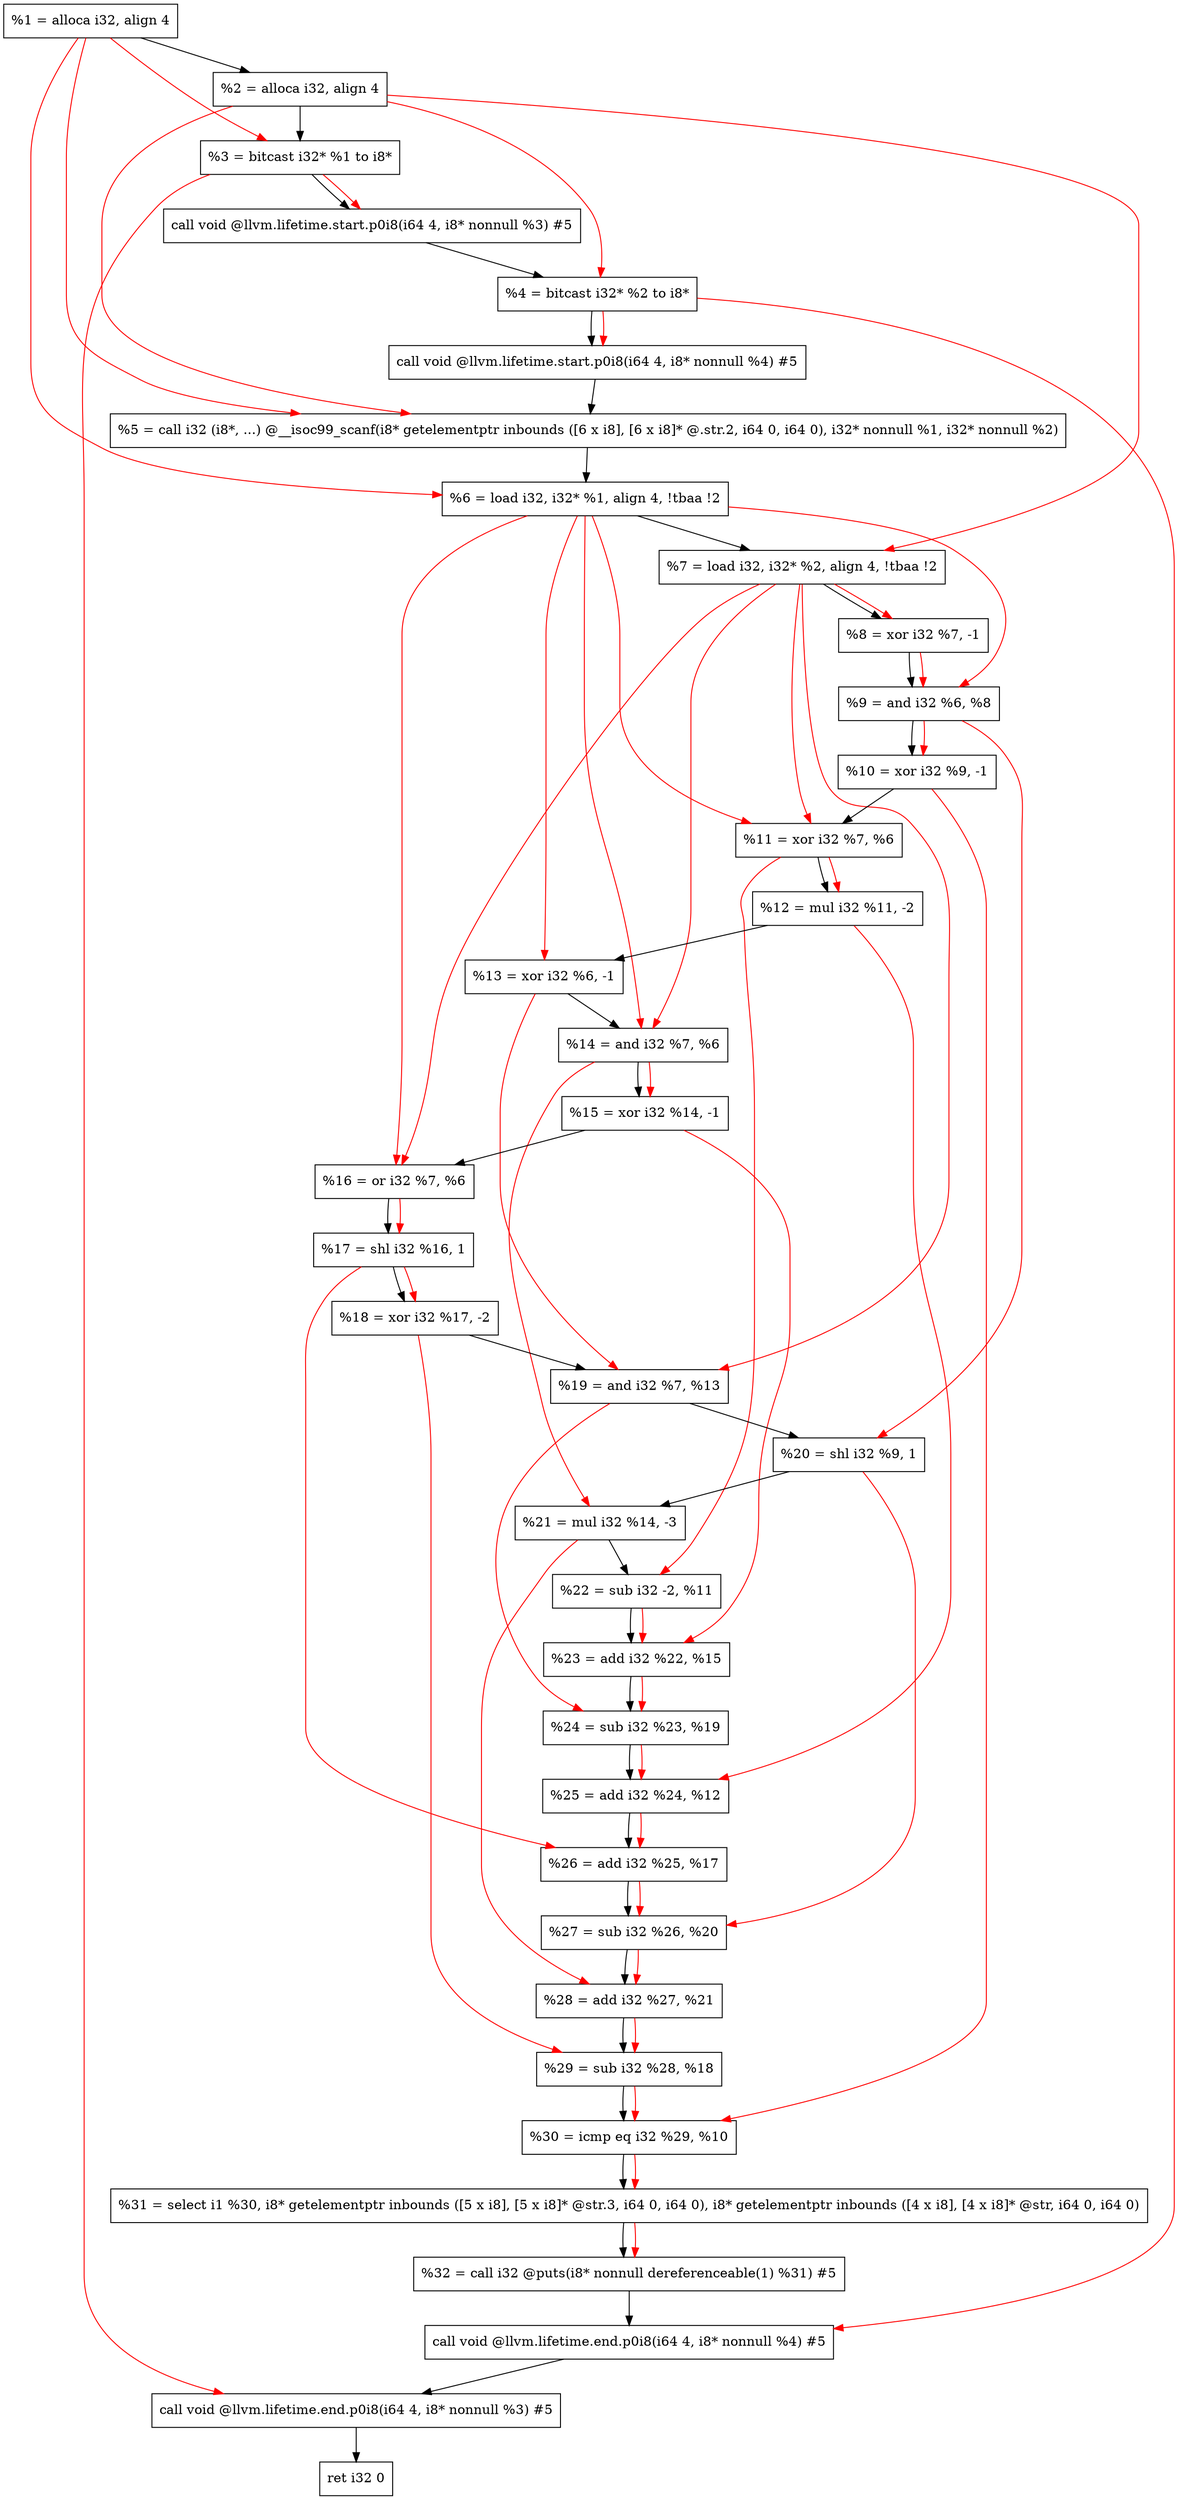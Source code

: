 digraph "DFG for'main' function" {
	Node0x1a26c58[shape=record, label="  %1 = alloca i32, align 4"];
	Node0x1a26cd8[shape=record, label="  %2 = alloca i32, align 4"];
	Node0x1a26d68[shape=record, label="  %3 = bitcast i32* %1 to i8*"];
	Node0x1a271c8[shape=record, label="  call void @llvm.lifetime.start.p0i8(i64 4, i8* nonnull %3) #5"];
	Node0x1a272a8[shape=record, label="  %4 = bitcast i32* %2 to i8*"];
	Node0x1a273c8[shape=record, label="  call void @llvm.lifetime.start.p0i8(i64 4, i8* nonnull %4) #5"];
	Node0x1a27600[shape=record, label="  %5 = call i32 (i8*, ...) @__isoc99_scanf(i8* getelementptr inbounds ([6 x i8], [6 x i8]* @.str.2, i64 0, i64 0), i32* nonnull %1, i32* nonnull %2)"];
	Node0x1a276b8[shape=record, label="  %6 = load i32, i32* %1, align 4, !tbaa !2"];
	Node0x1a28628[shape=record, label="  %7 = load i32, i32* %2, align 4, !tbaa !2"];
	Node0x1a28cb0[shape=record, label="  %8 = xor i32 %7, -1"];
	Node0x1a28d20[shape=record, label="  %9 = and i32 %6, %8"];
	Node0x1a28d90[shape=record, label="  %10 = xor i32 %9, -1"];
	Node0x1a28e00[shape=record, label="  %11 = xor i32 %7, %6"];
	Node0x1a28e70[shape=record, label="  %12 = mul i32 %11, -2"];
	Node0x1a28ee0[shape=record, label="  %13 = xor i32 %6, -1"];
	Node0x1a28f50[shape=record, label="  %14 = and i32 %7, %6"];
	Node0x1a28fc0[shape=record, label="  %15 = xor i32 %14, -1"];
	Node0x1a29030[shape=record, label="  %16 = or i32 %7, %6"];
	Node0x1a290a0[shape=record, label="  %17 = shl i32 %16, 1"];
	Node0x1a29110[shape=record, label="  %18 = xor i32 %17, -2"];
	Node0x1a29180[shape=record, label="  %19 = and i32 %7, %13"];
	Node0x1a291f0[shape=record, label="  %20 = shl i32 %9, 1"];
	Node0x1a29260[shape=record, label="  %21 = mul i32 %14, -3"];
	Node0x1a292d0[shape=record, label="  %22 = sub i32 -2, %11"];
	Node0x1a29340[shape=record, label="  %23 = add i32 %22, %15"];
	Node0x1a293b0[shape=record, label="  %24 = sub i32 %23, %19"];
	Node0x1a29420[shape=record, label="  %25 = add i32 %24, %12"];
	Node0x1a29490[shape=record, label="  %26 = add i32 %25, %17"];
	Node0x1a29500[shape=record, label="  %27 = sub i32 %26, %20"];
	Node0x1a29570[shape=record, label="  %28 = add i32 %27, %21"];
	Node0x1a295e0[shape=record, label="  %29 = sub i32 %28, %18"];
	Node0x1a29650[shape=record, label="  %30 = icmp eq i32 %29, %10"];
	Node0x19c79d8[shape=record, label="  %31 = select i1 %30, i8* getelementptr inbounds ([5 x i8], [5 x i8]* @str.3, i64 0, i64 0), i8* getelementptr inbounds ([4 x i8], [4 x i8]* @str, i64 0, i64 0)"];
	Node0x1a296e0[shape=record, label="  %32 = call i32 @puts(i8* nonnull dereferenceable(1) %31) #5"];
	Node0x1a29b48[shape=record, label="  call void @llvm.lifetime.end.p0i8(i64 4, i8* nonnull %4) #5"];
	Node0x1a29ca8[shape=record, label="  call void @llvm.lifetime.end.p0i8(i64 4, i8* nonnull %3) #5"];
	Node0x1a29d68[shape=record, label="  ret i32 0"];
	Node0x1a26c58 -> Node0x1a26cd8;
	Node0x1a26cd8 -> Node0x1a26d68;
	Node0x1a26d68 -> Node0x1a271c8;
	Node0x1a271c8 -> Node0x1a272a8;
	Node0x1a272a8 -> Node0x1a273c8;
	Node0x1a273c8 -> Node0x1a27600;
	Node0x1a27600 -> Node0x1a276b8;
	Node0x1a276b8 -> Node0x1a28628;
	Node0x1a28628 -> Node0x1a28cb0;
	Node0x1a28cb0 -> Node0x1a28d20;
	Node0x1a28d20 -> Node0x1a28d90;
	Node0x1a28d90 -> Node0x1a28e00;
	Node0x1a28e00 -> Node0x1a28e70;
	Node0x1a28e70 -> Node0x1a28ee0;
	Node0x1a28ee0 -> Node0x1a28f50;
	Node0x1a28f50 -> Node0x1a28fc0;
	Node0x1a28fc0 -> Node0x1a29030;
	Node0x1a29030 -> Node0x1a290a0;
	Node0x1a290a0 -> Node0x1a29110;
	Node0x1a29110 -> Node0x1a29180;
	Node0x1a29180 -> Node0x1a291f0;
	Node0x1a291f0 -> Node0x1a29260;
	Node0x1a29260 -> Node0x1a292d0;
	Node0x1a292d0 -> Node0x1a29340;
	Node0x1a29340 -> Node0x1a293b0;
	Node0x1a293b0 -> Node0x1a29420;
	Node0x1a29420 -> Node0x1a29490;
	Node0x1a29490 -> Node0x1a29500;
	Node0x1a29500 -> Node0x1a29570;
	Node0x1a29570 -> Node0x1a295e0;
	Node0x1a295e0 -> Node0x1a29650;
	Node0x1a29650 -> Node0x19c79d8;
	Node0x19c79d8 -> Node0x1a296e0;
	Node0x1a296e0 -> Node0x1a29b48;
	Node0x1a29b48 -> Node0x1a29ca8;
	Node0x1a29ca8 -> Node0x1a29d68;
edge [color=red]
	Node0x1a26c58 -> Node0x1a26d68;
	Node0x1a26d68 -> Node0x1a271c8;
	Node0x1a26cd8 -> Node0x1a272a8;
	Node0x1a272a8 -> Node0x1a273c8;
	Node0x1a26c58 -> Node0x1a27600;
	Node0x1a26cd8 -> Node0x1a27600;
	Node0x1a26c58 -> Node0x1a276b8;
	Node0x1a26cd8 -> Node0x1a28628;
	Node0x1a28628 -> Node0x1a28cb0;
	Node0x1a276b8 -> Node0x1a28d20;
	Node0x1a28cb0 -> Node0x1a28d20;
	Node0x1a28d20 -> Node0x1a28d90;
	Node0x1a28628 -> Node0x1a28e00;
	Node0x1a276b8 -> Node0x1a28e00;
	Node0x1a28e00 -> Node0x1a28e70;
	Node0x1a276b8 -> Node0x1a28ee0;
	Node0x1a28628 -> Node0x1a28f50;
	Node0x1a276b8 -> Node0x1a28f50;
	Node0x1a28f50 -> Node0x1a28fc0;
	Node0x1a28628 -> Node0x1a29030;
	Node0x1a276b8 -> Node0x1a29030;
	Node0x1a29030 -> Node0x1a290a0;
	Node0x1a290a0 -> Node0x1a29110;
	Node0x1a28628 -> Node0x1a29180;
	Node0x1a28ee0 -> Node0x1a29180;
	Node0x1a28d20 -> Node0x1a291f0;
	Node0x1a28f50 -> Node0x1a29260;
	Node0x1a28e00 -> Node0x1a292d0;
	Node0x1a292d0 -> Node0x1a29340;
	Node0x1a28fc0 -> Node0x1a29340;
	Node0x1a29340 -> Node0x1a293b0;
	Node0x1a29180 -> Node0x1a293b0;
	Node0x1a293b0 -> Node0x1a29420;
	Node0x1a28e70 -> Node0x1a29420;
	Node0x1a29420 -> Node0x1a29490;
	Node0x1a290a0 -> Node0x1a29490;
	Node0x1a29490 -> Node0x1a29500;
	Node0x1a291f0 -> Node0x1a29500;
	Node0x1a29500 -> Node0x1a29570;
	Node0x1a29260 -> Node0x1a29570;
	Node0x1a29570 -> Node0x1a295e0;
	Node0x1a29110 -> Node0x1a295e0;
	Node0x1a295e0 -> Node0x1a29650;
	Node0x1a28d90 -> Node0x1a29650;
	Node0x1a29650 -> Node0x19c79d8;
	Node0x19c79d8 -> Node0x1a296e0;
	Node0x1a272a8 -> Node0x1a29b48;
	Node0x1a26d68 -> Node0x1a29ca8;
}
